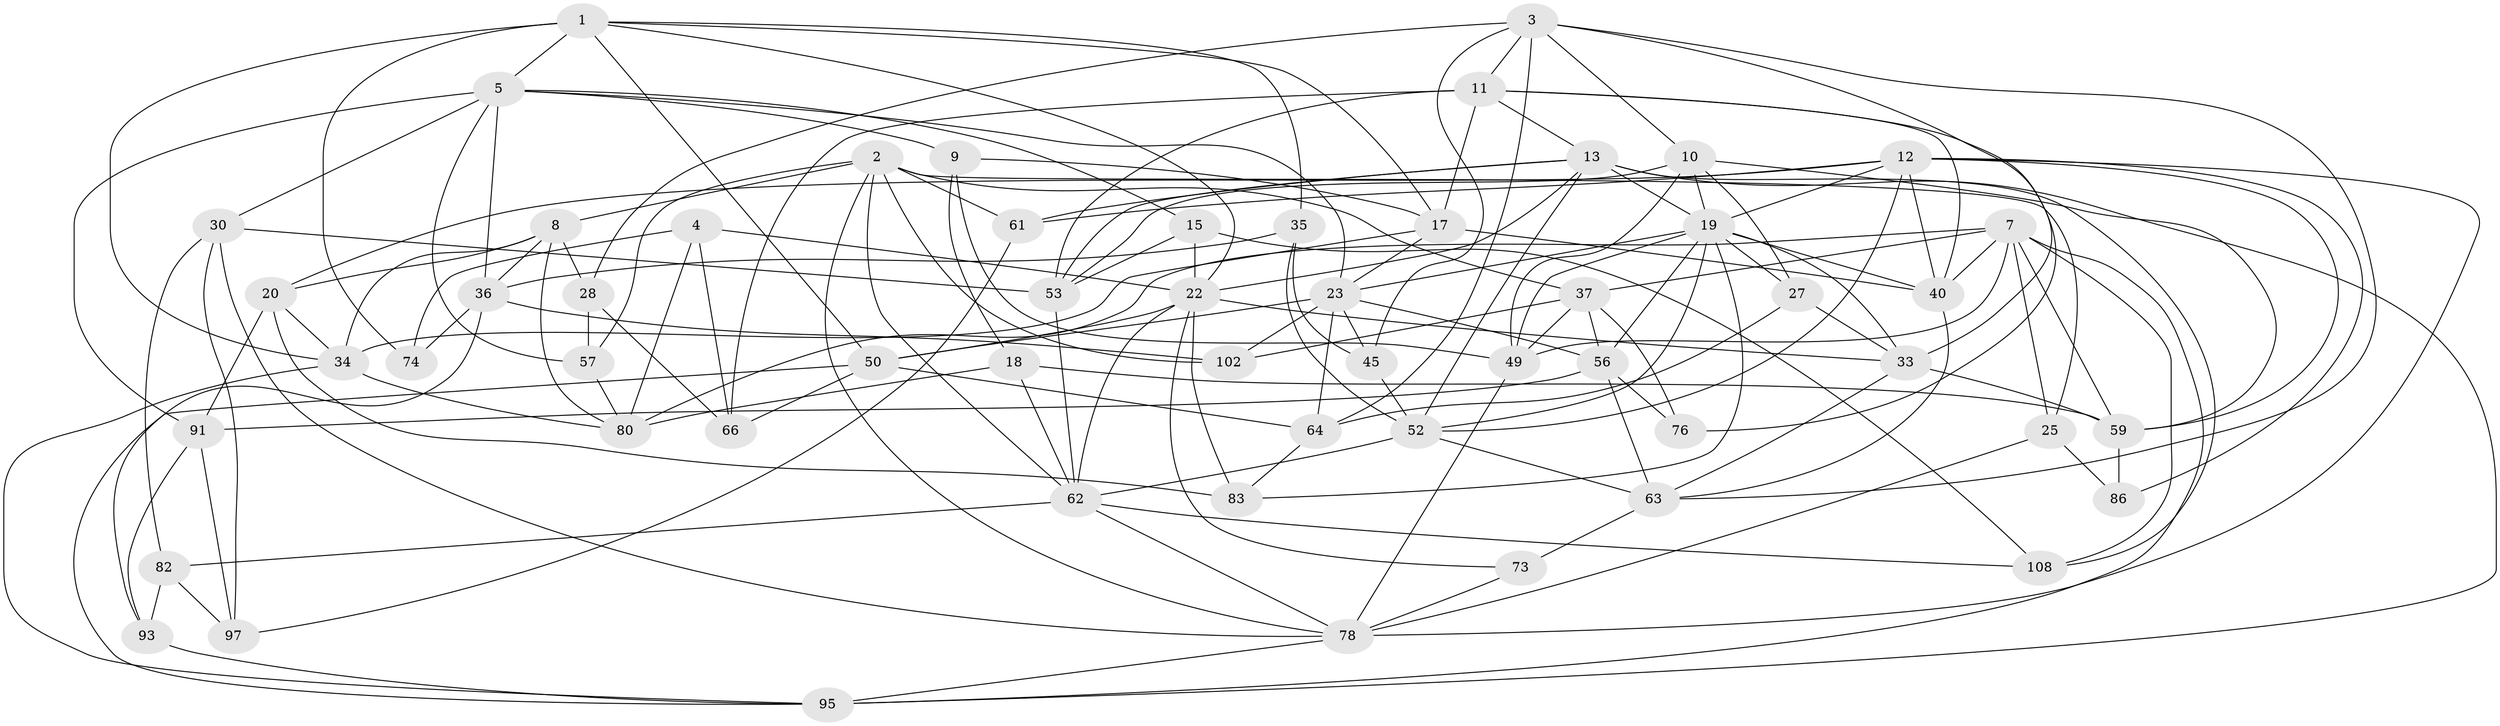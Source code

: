 // original degree distribution, {4: 1.0}
// Generated by graph-tools (version 1.1) at 2025/16/03/09/25 04:16:25]
// undirected, 56 vertices, 156 edges
graph export_dot {
graph [start="1"]
  node [color=gray90,style=filled];
  1 [super="+31"];
  2 [super="+88"];
  3 [super="+6+87"];
  4;
  5 [super="+94+90"];
  7 [super="+47+112"];
  8 [super="+16+111"];
  9;
  10 [super="+43"];
  11 [super="+29"];
  12 [super="+14"];
  13 [super="+38"];
  15;
  17 [super="+60"];
  18;
  19 [super="+26+24"];
  20 [super="+75"];
  22 [super="+85+77"];
  23 [super="+51"];
  25;
  27;
  28;
  30 [super="+55"];
  33 [super="+71"];
  34 [super="+39"];
  35;
  36 [super="+44"];
  37 [super="+81"];
  40 [super="+42"];
  45;
  49 [super="+72"];
  50 [super="+100"];
  52 [super="+69"];
  53 [super="+54"];
  56 [super="+101"];
  57;
  59 [super="+67"];
  61;
  62 [super="+79+70"];
  63 [super="+109"];
  64 [super="+106"];
  66;
  73;
  74;
  76;
  78 [super="+96+98"];
  80 [super="+89"];
  82;
  83;
  86;
  91 [super="+107"];
  93;
  95 [super="+104"];
  97;
  102;
  108;
  1 -- 74 [weight=2];
  1 -- 50;
  1 -- 35;
  1 -- 5;
  1 -- 22;
  1 -- 17;
  1 -- 34;
  2 -- 61;
  2 -- 62;
  2 -- 37;
  2 -- 102;
  2 -- 25;
  2 -- 8;
  2 -- 57;
  2 -- 78;
  3 -- 11;
  3 -- 10;
  3 -- 64 [weight=2];
  3 -- 28;
  3 -- 45;
  3 -- 33;
  3 -- 63;
  4 -- 74;
  4 -- 66;
  4 -- 22;
  4 -- 80;
  5 -- 23;
  5 -- 57;
  5 -- 30;
  5 -- 9;
  5 -- 15;
  5 -- 91;
  5 -- 36;
  7 -- 40;
  7 -- 95;
  7 -- 25;
  7 -- 49;
  7 -- 37;
  7 -- 80;
  7 -- 59;
  7 -- 108;
  8 -- 36 [weight=3];
  8 -- 34;
  8 -- 80;
  8 -- 28;
  8 -- 20;
  9 -- 18;
  9 -- 49;
  9 -- 17;
  10 -- 27;
  10 -- 53;
  10 -- 59;
  10 -- 49;
  10 -- 19;
  11 -- 17;
  11 -- 66;
  11 -- 40;
  11 -- 76 [weight=2];
  11 -- 13;
  11 -- 53;
  12 -- 86 [weight=2];
  12 -- 61;
  12 -- 52;
  12 -- 20;
  12 -- 40;
  12 -- 59;
  12 -- 78 [weight=2];
  12 -- 19;
  13 -- 61;
  13 -- 108;
  13 -- 22;
  13 -- 53;
  13 -- 52;
  13 -- 19;
  13 -- 95;
  15 -- 108;
  15 -- 53;
  15 -- 22;
  17 -- 40;
  17 -- 34;
  17 -- 23;
  18 -- 59;
  18 -- 80;
  18 -- 62;
  19 -- 56;
  19 -- 23;
  19 -- 33;
  19 -- 83;
  19 -- 52 [weight=2];
  19 -- 40;
  19 -- 49;
  19 -- 27;
  20 -- 91 [weight=2];
  20 -- 34;
  20 -- 83;
  22 -- 62;
  22 -- 50;
  22 -- 33;
  22 -- 83;
  22 -- 73 [weight=2];
  23 -- 45;
  23 -- 50;
  23 -- 102;
  23 -- 56;
  23 -- 64;
  25 -- 86;
  25 -- 78;
  27 -- 33;
  27 -- 64;
  28 -- 66;
  28 -- 57;
  30 -- 82;
  30 -- 97;
  30 -- 53;
  30 -- 78 [weight=2];
  33 -- 63;
  33 -- 59;
  34 -- 95;
  34 -- 80;
  35 -- 45;
  35 -- 52;
  35 -- 36;
  36 -- 74;
  36 -- 102;
  36 -- 93;
  37 -- 56;
  37 -- 102;
  37 -- 76;
  37 -- 49;
  40 -- 63;
  45 -- 52;
  49 -- 78;
  50 -- 64;
  50 -- 66;
  50 -- 95;
  52 -- 63;
  52 -- 62;
  53 -- 62;
  56 -- 91;
  56 -- 76;
  56 -- 63;
  57 -- 80;
  59 -- 86;
  61 -- 97;
  62 -- 108;
  62 -- 78;
  62 -- 82;
  63 -- 73;
  64 -- 83;
  73 -- 78;
  78 -- 95;
  82 -- 93;
  82 -- 97;
  91 -- 97;
  91 -- 93;
  93 -- 95;
}
